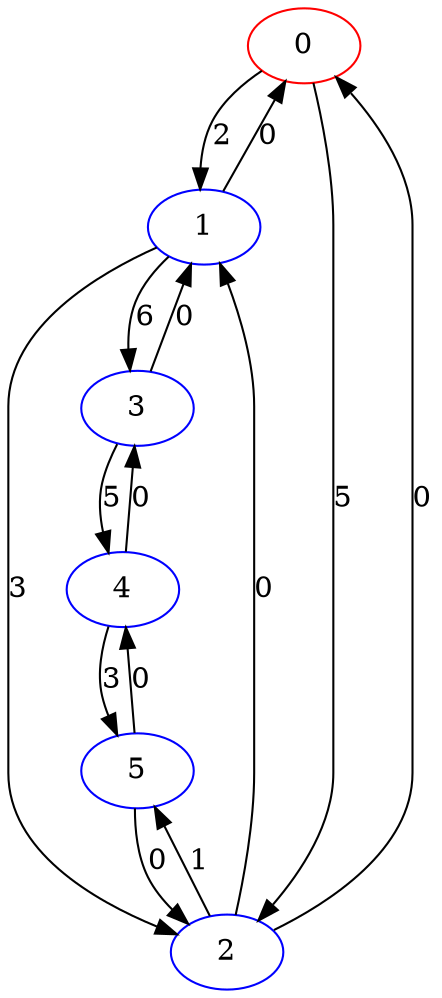 digraph G {
    0 [pos="1,1!", label="0", color="red"];
    1 [pos="2,-3!", label="1", color="blue"];
    2 [pos="4,1!", label="2", color="blue"];
    3 [pos="4,-1!", label="3", color="blue"];
    4 [pos="6,1!", label="4", color="blue"];
    5 [pos="6,-1!", label="5", color="blue"];
    0 -> 2 [label="5"];
    0 -> 1 [label="2"];
    1 -> 2 [label="3"];
    1 -> 3 [label="6"];
    1 -> 0 [label="0"];
    2 -> 5 [label="1"];
    2 -> 0 [label="0"];
    2 -> 1 [label="0"];
    3 -> 4 [label="5"];
    3 -> 1 [label="0"];
    4 -> 5 [label="3"];
    4 -> 3 [label="0"];
    5 -> 2 [label="0"];
    5 -> 4 [label="0"];
}
